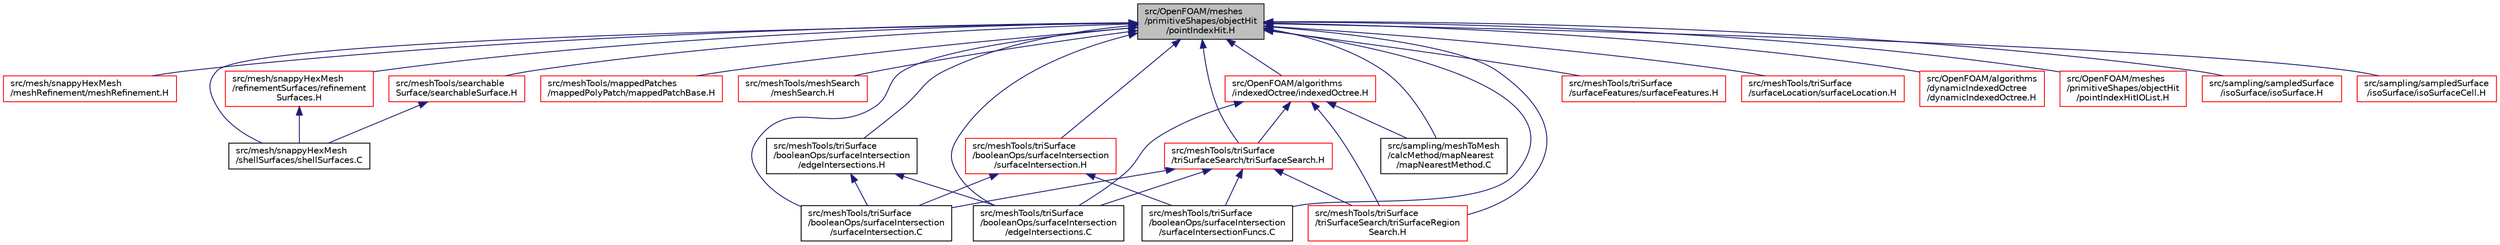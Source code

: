 digraph "src/OpenFOAM/meshes/primitiveShapes/objectHit/pointIndexHit.H"
{
  bgcolor="transparent";
  edge [fontname="Helvetica",fontsize="10",labelfontname="Helvetica",labelfontsize="10"];
  node [fontname="Helvetica",fontsize="10",shape=record];
  Node59 [label="src/OpenFOAM/meshes\l/primitiveShapes/objectHit\l/pointIndexHit.H",height=0.2,width=0.4,color="black", fillcolor="grey75", style="filled", fontcolor="black"];
  Node59 -> Node60 [dir="back",color="midnightblue",fontsize="10",style="solid",fontname="Helvetica"];
  Node60 [label="src/mesh/snappyHexMesh\l/meshRefinement/meshRefinement.H",height=0.2,width=0.4,color="red",URL="$a07736.html"];
  Node59 -> Node78 [dir="back",color="midnightblue",fontsize="10",style="solid",fontname="Helvetica"];
  Node78 [label="src/mesh/snappyHexMesh\l/refinementSurfaces/refinement\lSurfaces.H",height=0.2,width=0.4,color="red",URL="$a07772.html"];
  Node78 -> Node80 [dir="back",color="midnightblue",fontsize="10",style="solid",fontname="Helvetica"];
  Node80 [label="src/mesh/snappyHexMesh\l/shellSurfaces/shellSurfaces.C",height=0.2,width=0.4,color="black",URL="$a07781.html"];
  Node59 -> Node80 [dir="back",color="midnightblue",fontsize="10",style="solid",fontname="Helvetica"];
  Node59 -> Node81 [dir="back",color="midnightblue",fontsize="10",style="solid",fontname="Helvetica"];
  Node81 [label="src/meshTools/mappedPatches\l/mappedPolyPatch/mappedPatchBase.H",height=0.2,width=0.4,color="red",URL="$a08282.html"];
  Node59 -> Node248 [dir="back",color="midnightblue",fontsize="10",style="solid",fontname="Helvetica"];
  Node248 [label="src/meshTools/meshSearch\l/meshSearch.H",height=0.2,width=0.4,color="red",URL="$a08312.html"];
  Node59 -> Node274 [dir="back",color="midnightblue",fontsize="10",style="solid",fontname="Helvetica"];
  Node274 [label="src/meshTools/searchable\lSurface/searchableSurface.H",height=0.2,width=0.4,color="red",URL="$a08513.html"];
  Node274 -> Node80 [dir="back",color="midnightblue",fontsize="10",style="solid",fontname="Helvetica"];
  Node59 -> Node476 [dir="back",color="midnightblue",fontsize="10",style="solid",fontname="Helvetica"];
  Node476 [label="src/meshTools/triSurface\l/booleanOps/surfaceIntersection\l/edgeIntersections.H",height=0.2,width=0.4,color="black",URL="$a08888.html"];
  Node476 -> Node477 [dir="back",color="midnightblue",fontsize="10",style="solid",fontname="Helvetica"];
  Node477 [label="src/meshTools/triSurface\l/booleanOps/surfaceIntersection\l/edgeIntersections.C",height=0.2,width=0.4,color="black",URL="$a08885.html"];
  Node476 -> Node478 [dir="back",color="midnightblue",fontsize="10",style="solid",fontname="Helvetica"];
  Node478 [label="src/meshTools/triSurface\l/booleanOps/surfaceIntersection\l/surfaceIntersection.C",height=0.2,width=0.4,color="black",URL="$a08891.html"];
  Node59 -> Node477 [dir="back",color="midnightblue",fontsize="10",style="solid",fontname="Helvetica"];
  Node59 -> Node479 [dir="back",color="midnightblue",fontsize="10",style="solid",fontname="Helvetica"];
  Node479 [label="src/meshTools/triSurface\l/booleanOps/surfaceIntersection\l/surfaceIntersection.H",height=0.2,width=0.4,color="red",URL="$a08894.html"];
  Node479 -> Node478 [dir="back",color="midnightblue",fontsize="10",style="solid",fontname="Helvetica"];
  Node479 -> Node484 [dir="back",color="midnightblue",fontsize="10",style="solid",fontname="Helvetica"];
  Node484 [label="src/meshTools/triSurface\l/booleanOps/surfaceIntersection\l/surfaceIntersectionFuncs.C",height=0.2,width=0.4,color="black",URL="$a08897.html"];
  Node59 -> Node478 [dir="back",color="midnightblue",fontsize="10",style="solid",fontname="Helvetica"];
  Node59 -> Node484 [dir="back",color="midnightblue",fontsize="10",style="solid",fontname="Helvetica"];
  Node59 -> Node486 [dir="back",color="midnightblue",fontsize="10",style="solid",fontname="Helvetica"];
  Node486 [label="src/meshTools/triSurface\l/surfaceFeatures/surfaceFeatures.H",height=0.2,width=0.4,color="red",URL="$a08912.html"];
  Node59 -> Node489 [dir="back",color="midnightblue",fontsize="10",style="solid",fontname="Helvetica"];
  Node489 [label="src/meshTools/triSurface\l/surfaceLocation/surfaceLocation.H",height=0.2,width=0.4,color="red",URL="$a08918.html"];
  Node59 -> Node498 [dir="back",color="midnightblue",fontsize="10",style="solid",fontname="Helvetica"];
  Node498 [label="src/meshTools/triSurface\l/triSurfaceSearch/triSurfaceRegion\lSearch.H",height=0.2,width=0.4,color="red",URL="$a08930.html"];
  Node59 -> Node500 [dir="back",color="midnightblue",fontsize="10",style="solid",fontname="Helvetica"];
  Node500 [label="src/meshTools/triSurface\l/triSurfaceSearch/triSurfaceSearch.H",height=0.2,width=0.4,color="red",URL="$a08936.html"];
  Node500 -> Node477 [dir="back",color="midnightblue",fontsize="10",style="solid",fontname="Helvetica"];
  Node500 -> Node478 [dir="back",color="midnightblue",fontsize="10",style="solid",fontname="Helvetica"];
  Node500 -> Node484 [dir="back",color="midnightblue",fontsize="10",style="solid",fontname="Helvetica"];
  Node500 -> Node498 [dir="back",color="midnightblue",fontsize="10",style="solid",fontname="Helvetica"];
  Node59 -> Node504 [dir="back",color="midnightblue",fontsize="10",style="solid",fontname="Helvetica"];
  Node504 [label="src/OpenFOAM/algorithms\l/dynamicIndexedOctree\l/dynamicIndexedOctree.H",height=0.2,width=0.4,color="red",URL="$a09068.html"];
  Node59 -> Node508 [dir="back",color="midnightblue",fontsize="10",style="solid",fontname="Helvetica"];
  Node508 [label="src/OpenFOAM/algorithms\l/indexedOctree/indexedOctree.H",height=0.2,width=0.4,color="red",URL="$a09083.html"];
  Node508 -> Node477 [dir="back",color="midnightblue",fontsize="10",style="solid",fontname="Helvetica"];
  Node508 -> Node500 [dir="back",color="midnightblue",fontsize="10",style="solid",fontname="Helvetica"];
  Node508 -> Node498 [dir="back",color="midnightblue",fontsize="10",style="solid",fontname="Helvetica"];
  Node508 -> Node549 [dir="back",color="midnightblue",fontsize="10",style="solid",fontname="Helvetica"];
  Node549 [label="src/sampling/meshToMesh\l/calcMethod/mapNearest\l/mapNearestMethod.C",height=0.2,width=0.4,color="black",URL="$a14885.html"];
  Node59 -> Node552 [dir="back",color="midnightblue",fontsize="10",style="solid",fontname="Helvetica"];
  Node552 [label="src/OpenFOAM/meshes\l/primitiveShapes/objectHit\l/pointIndexHitIOList.H",height=0.2,width=0.4,color="red",URL="$a12818.html"];
  Node59 -> Node549 [dir="back",color="midnightblue",fontsize="10",style="solid",fontname="Helvetica"];
  Node59 -> Node554 [dir="back",color="midnightblue",fontsize="10",style="solid",fontname="Helvetica"];
  Node554 [label="src/sampling/sampledSurface\l/isoSurface/isoSurface.H",height=0.2,width=0.4,color="red",URL="$a15062.html"];
  Node59 -> Node565 [dir="back",color="midnightblue",fontsize="10",style="solid",fontname="Helvetica"];
  Node565 [label="src/sampling/sampledSurface\l/isoSurface/isoSurfaceCell.H",height=0.2,width=0.4,color="red",URL="$a15068.html"];
}
